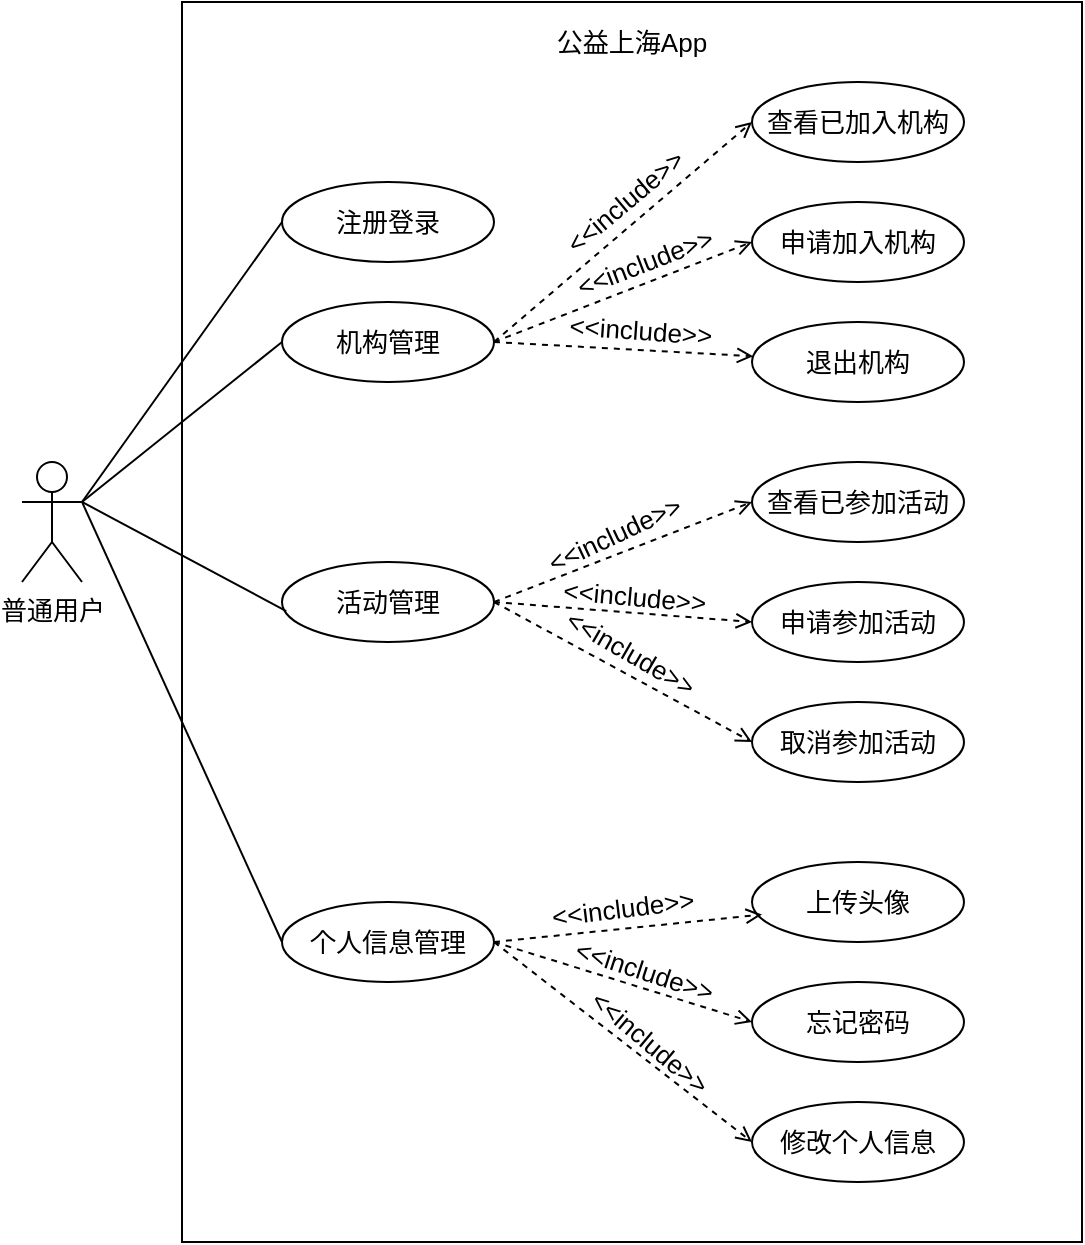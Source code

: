 <mxfile version="24.4.9" type="github">
  <diagram name="第 1 页" id="QIkSNU2lJWrrcMK7OgB3">
    <mxGraphModel dx="683" dy="351" grid="1" gridSize="10" guides="1" tooltips="1" connect="1" arrows="1" fold="1" page="1" pageScale="1" pageWidth="827" pageHeight="1169" math="0" shadow="0">
      <root>
        <mxCell id="0" />
        <mxCell id="1" parent="0" />
        <mxCell id="RuP5DusUmNIFuySBbjsR-49" style="edgeStyle=none;rounded=0;orthogonalLoop=1;jettySize=auto;html=1;exitX=1;exitY=0.333;exitDx=0;exitDy=0;exitPerimeter=0;entryX=0;entryY=0.5;entryDx=0;entryDy=0;endArrow=none;endFill=0;fontSize=13;labelBackgroundColor=none;" parent="1" source="RuP5DusUmNIFuySBbjsR-52" target="RuP5DusUmNIFuySBbjsR-54" edge="1">
          <mxGeometry relative="1" as="geometry" />
        </mxCell>
        <mxCell id="RuP5DusUmNIFuySBbjsR-50" style="edgeStyle=none;rounded=0;orthogonalLoop=1;jettySize=auto;html=1;exitX=1;exitY=0.333;exitDx=0;exitDy=0;exitPerimeter=0;entryX=0;entryY=0.5;entryDx=0;entryDy=0;endArrow=none;endFill=0;fontSize=13;labelBackgroundColor=none;" parent="1" source="RuP5DusUmNIFuySBbjsR-52" target="RuP5DusUmNIFuySBbjsR-61" edge="1">
          <mxGeometry relative="1" as="geometry" />
        </mxCell>
        <mxCell id="RuP5DusUmNIFuySBbjsR-51" style="edgeStyle=none;rounded=0;orthogonalLoop=1;jettySize=auto;html=1;exitX=1;exitY=0.333;exitDx=0;exitDy=0;exitPerimeter=0;entryX=0;entryY=0.5;entryDx=0;entryDy=0;endArrow=none;endFill=0;fontSize=13;labelBackgroundColor=none;" parent="1" source="RuP5DusUmNIFuySBbjsR-52" target="RuP5DusUmNIFuySBbjsR-73" edge="1">
          <mxGeometry relative="1" as="geometry" />
        </mxCell>
        <mxCell id="RuP5DusUmNIFuySBbjsR-52" value="普通用户" style="shape=umlActor;verticalLabelPosition=bottom;verticalAlign=top;html=1;outlineConnect=0;fontSize=13;labelBackgroundColor=none;" parent="1" vertex="1">
          <mxGeometry x="170" y="230" width="30" height="60" as="geometry" />
        </mxCell>
        <mxCell id="RuP5DusUmNIFuySBbjsR-53" value="" style="rounded=0;whiteSpace=wrap;html=1;gradientColor=none;fillColor=none;fontSize=13;labelBackgroundColor=none;" parent="1" vertex="1">
          <mxGeometry x="250" width="450" height="620" as="geometry" />
        </mxCell>
        <mxCell id="RuP5DusUmNIFuySBbjsR-54" value="注册登录" style="ellipse;whiteSpace=wrap;html=1;fontSize=13;labelBackgroundColor=none;" parent="1" vertex="1">
          <mxGeometry x="300" y="90" width="106" height="40" as="geometry" />
        </mxCell>
        <mxCell id="RuP5DusUmNIFuySBbjsR-55" style="edgeStyle=none;rounded=0;orthogonalLoop=1;jettySize=auto;html=1;exitX=1;exitY=0.5;exitDx=0;exitDy=0;entryX=0;entryY=0.5;entryDx=0;entryDy=0;endArrow=open;endFill=0;dashed=1;fontSize=13;labelBackgroundColor=none;" parent="1" source="RuP5DusUmNIFuySBbjsR-61" target="RuP5DusUmNIFuySBbjsR-79" edge="1">
          <mxGeometry relative="1" as="geometry" />
        </mxCell>
        <mxCell id="RuP5DusUmNIFuySBbjsR-56" value="&amp;lt;&amp;lt;include&amp;gt;&amp;gt;" style="edgeLabel;html=1;align=center;verticalAlign=middle;resizable=0;points=[];rotation=-40;fontSize=13;labelBackgroundColor=none;" parent="RuP5DusUmNIFuySBbjsR-55" vertex="1" connectable="0">
          <mxGeometry x="0.01" y="1" relative="1" as="geometry">
            <mxPoint y="-14" as="offset" />
          </mxGeometry>
        </mxCell>
        <mxCell id="RuP5DusUmNIFuySBbjsR-57" style="edgeStyle=none;rounded=0;orthogonalLoop=1;jettySize=auto;html=1;exitX=1;exitY=0.5;exitDx=0;exitDy=0;entryX=0;entryY=0.5;entryDx=0;entryDy=0;endArrow=open;endFill=0;dashed=1;fontSize=13;labelBackgroundColor=none;" parent="1" source="RuP5DusUmNIFuySBbjsR-61" target="RuP5DusUmNIFuySBbjsR-75" edge="1">
          <mxGeometry relative="1" as="geometry" />
        </mxCell>
        <mxCell id="RuP5DusUmNIFuySBbjsR-58" value="&amp;lt;&amp;lt;include&amp;gt;&amp;gt;" style="edgeLabel;html=1;align=center;verticalAlign=middle;resizable=0;points=[];rotation=339;fontSize=13;labelBackgroundColor=none;" parent="RuP5DusUmNIFuySBbjsR-57" vertex="1" connectable="0">
          <mxGeometry x="0.119" y="-2" relative="1" as="geometry">
            <mxPoint x="2" y="-14" as="offset" />
          </mxGeometry>
        </mxCell>
        <mxCell id="RuP5DusUmNIFuySBbjsR-59" style="edgeStyle=none;rounded=0;orthogonalLoop=1;jettySize=auto;html=1;exitX=1;exitY=0.5;exitDx=0;exitDy=0;endArrow=open;endFill=0;dashed=1;fontSize=13;labelBackgroundColor=none;" parent="1" source="RuP5DusUmNIFuySBbjsR-61" target="RuP5DusUmNIFuySBbjsR-76" edge="1">
          <mxGeometry relative="1" as="geometry" />
        </mxCell>
        <mxCell id="RuP5DusUmNIFuySBbjsR-60" value="&amp;lt;&amp;lt;include&amp;gt;&amp;gt;" style="edgeLabel;html=1;align=center;verticalAlign=middle;resizable=0;points=[];rotation=4;fontSize=13;labelBackgroundColor=none;" parent="RuP5DusUmNIFuySBbjsR-59" vertex="1" connectable="0">
          <mxGeometry relative="1" as="geometry">
            <mxPoint x="8" y="-10" as="offset" />
          </mxGeometry>
        </mxCell>
        <mxCell id="RuP5DusUmNIFuySBbjsR-61" value="机构管理" style="ellipse;whiteSpace=wrap;html=1;fontSize=13;labelBackgroundColor=none;" parent="1" vertex="1">
          <mxGeometry x="300" y="150" width="106" height="40" as="geometry" />
        </mxCell>
        <mxCell id="RuP5DusUmNIFuySBbjsR-62" style="edgeStyle=none;rounded=0;orthogonalLoop=1;jettySize=auto;html=1;exitX=1;exitY=0.5;exitDx=0;exitDy=0;entryX=0;entryY=0.5;entryDx=0;entryDy=0;endArrow=open;endFill=0;dashed=1;fontSize=13;labelBackgroundColor=none;" parent="1" source="RuP5DusUmNIFuySBbjsR-68" target="RuP5DusUmNIFuySBbjsR-80" edge="1">
          <mxGeometry relative="1" as="geometry" />
        </mxCell>
        <mxCell id="RuP5DusUmNIFuySBbjsR-63" value="&amp;lt;&amp;lt;include&amp;gt;&amp;gt;" style="edgeLabel;html=1;align=center;verticalAlign=middle;resizable=0;points=[];rotation=-25;fontSize=13;labelBackgroundColor=none;" parent="RuP5DusUmNIFuySBbjsR-62" vertex="1" connectable="0">
          <mxGeometry x="-0.018" y="10" relative="1" as="geometry">
            <mxPoint as="offset" />
          </mxGeometry>
        </mxCell>
        <mxCell id="RuP5DusUmNIFuySBbjsR-64" style="edgeStyle=none;rounded=0;orthogonalLoop=1;jettySize=auto;html=1;exitX=1;exitY=0.5;exitDx=0;exitDy=0;entryX=0;entryY=0.5;entryDx=0;entryDy=0;endArrow=open;endFill=0;dashed=1;fontSize=13;labelBackgroundColor=none;" parent="1" source="RuP5DusUmNIFuySBbjsR-68" target="RuP5DusUmNIFuySBbjsR-77" edge="1">
          <mxGeometry relative="1" as="geometry" />
        </mxCell>
        <mxCell id="RuP5DusUmNIFuySBbjsR-65" value="&amp;lt;&amp;lt;include&amp;gt;&amp;gt;" style="edgeLabel;html=1;align=center;verticalAlign=middle;resizable=0;points=[];fontSize=13;labelBackgroundColor=none;rotation=5;" parent="RuP5DusUmNIFuySBbjsR-64" vertex="1" connectable="0">
          <mxGeometry x="0.07" y="9" relative="1" as="geometry">
            <mxPoint as="offset" />
          </mxGeometry>
        </mxCell>
        <mxCell id="RuP5DusUmNIFuySBbjsR-66" style="edgeStyle=none;rounded=0;orthogonalLoop=1;jettySize=auto;html=1;exitX=1;exitY=0.5;exitDx=0;exitDy=0;entryX=0;entryY=0.5;entryDx=0;entryDy=0;endArrow=open;endFill=0;dashed=1;fontSize=13;labelBackgroundColor=none;" parent="1" source="RuP5DusUmNIFuySBbjsR-68" target="RuP5DusUmNIFuySBbjsR-78" edge="1">
          <mxGeometry relative="1" as="geometry" />
        </mxCell>
        <mxCell id="RuP5DusUmNIFuySBbjsR-67" value="&amp;lt;&amp;lt;include&amp;gt;&amp;gt;" style="edgeLabel;html=1;align=center;verticalAlign=middle;resizable=0;points=[];rotation=30;fontSize=13;labelBackgroundColor=none;" parent="RuP5DusUmNIFuySBbjsR-66" vertex="1" connectable="0">
          <mxGeometry y="7" relative="1" as="geometry">
            <mxPoint y="-4" as="offset" />
          </mxGeometry>
        </mxCell>
        <mxCell id="RuP5DusUmNIFuySBbjsR-68" value="活动管理" style="ellipse;whiteSpace=wrap;html=1;fontSize=13;labelBackgroundColor=none;" parent="1" vertex="1">
          <mxGeometry x="300" y="280" width="106" height="40" as="geometry" />
        </mxCell>
        <mxCell id="RuP5DusUmNIFuySBbjsR-69" style="edgeStyle=none;rounded=0;orthogonalLoop=1;jettySize=auto;html=1;exitX=1;exitY=0.5;exitDx=0;exitDy=0;entryX=0;entryY=0.5;entryDx=0;entryDy=0;endArrow=open;endFill=0;dashed=1;fontSize=13;labelBackgroundColor=none;" parent="1" source="RuP5DusUmNIFuySBbjsR-73" target="RuP5DusUmNIFuySBbjsR-82" edge="1">
          <mxGeometry relative="1" as="geometry" />
        </mxCell>
        <mxCell id="RuP5DusUmNIFuySBbjsR-70" value="&amp;lt;&amp;lt;include&amp;gt;&amp;gt;" style="edgeLabel;html=1;align=center;verticalAlign=middle;resizable=0;points=[];rotation=18;fontSize=13;labelBackgroundColor=none;" parent="RuP5DusUmNIFuySBbjsR-69" vertex="1" connectable="0">
          <mxGeometry x="0.12" y="9" relative="1" as="geometry">
            <mxPoint as="offset" />
          </mxGeometry>
        </mxCell>
        <mxCell id="RuP5DusUmNIFuySBbjsR-71" style="edgeStyle=none;rounded=0;orthogonalLoop=1;jettySize=auto;html=1;exitX=1;exitY=0.5;exitDx=0;exitDy=0;entryX=0;entryY=0.5;entryDx=0;entryDy=0;endArrow=open;endFill=0;dashed=1;fontSize=13;labelBackgroundColor=none;" parent="1" source="RuP5DusUmNIFuySBbjsR-73" target="RuP5DusUmNIFuySBbjsR-83" edge="1">
          <mxGeometry relative="1" as="geometry" />
        </mxCell>
        <mxCell id="RuP5DusUmNIFuySBbjsR-72" value="&amp;lt;&amp;lt;include&amp;gt;&amp;gt;" style="edgeLabel;html=1;align=center;verticalAlign=middle;resizable=0;points=[];rotation=40;fontSize=13;labelBackgroundColor=none;" parent="RuP5DusUmNIFuySBbjsR-71" vertex="1" connectable="0">
          <mxGeometry x="0.13" y="9" relative="1" as="geometry">
            <mxPoint as="offset" />
          </mxGeometry>
        </mxCell>
        <mxCell id="RuP5DusUmNIFuySBbjsR-73" value="个人信息管理" style="ellipse;whiteSpace=wrap;html=1;fontSize=13;labelBackgroundColor=none;" parent="1" vertex="1">
          <mxGeometry x="300" y="450" width="106" height="40" as="geometry" />
        </mxCell>
        <mxCell id="RuP5DusUmNIFuySBbjsR-74" style="edgeStyle=none;rounded=0;orthogonalLoop=1;jettySize=auto;html=1;exitX=1;exitY=0.333;exitDx=0;exitDy=0;exitPerimeter=0;entryX=0.02;entryY=0.614;entryDx=0;entryDy=0;entryPerimeter=0;endArrow=none;endFill=0;fontSize=13;labelBackgroundColor=none;" parent="1" source="RuP5DusUmNIFuySBbjsR-52" target="RuP5DusUmNIFuySBbjsR-68" edge="1">
          <mxGeometry relative="1" as="geometry" />
        </mxCell>
        <mxCell id="RuP5DusUmNIFuySBbjsR-75" value="申请加入机构" style="ellipse;whiteSpace=wrap;html=1;fontSize=13;labelBackgroundColor=none;" parent="1" vertex="1">
          <mxGeometry x="535" y="100" width="106" height="40" as="geometry" />
        </mxCell>
        <mxCell id="RuP5DusUmNIFuySBbjsR-76" value="退出机构" style="ellipse;whiteSpace=wrap;html=1;fontSize=13;labelBackgroundColor=none;" parent="1" vertex="1">
          <mxGeometry x="535" y="160" width="106" height="40" as="geometry" />
        </mxCell>
        <mxCell id="RuP5DusUmNIFuySBbjsR-77" value="申请参加活动" style="ellipse;whiteSpace=wrap;html=1;fontSize=13;labelBackgroundColor=none;" parent="1" vertex="1">
          <mxGeometry x="535" y="290" width="106" height="40" as="geometry" />
        </mxCell>
        <mxCell id="RuP5DusUmNIFuySBbjsR-78" value="取消参加活动" style="ellipse;whiteSpace=wrap;html=1;fontSize=13;labelBackgroundColor=none;" parent="1" vertex="1">
          <mxGeometry x="535" y="350" width="106" height="40" as="geometry" />
        </mxCell>
        <mxCell id="RuP5DusUmNIFuySBbjsR-79" value="查看已加入机构" style="ellipse;whiteSpace=wrap;html=1;fontSize=13;labelBackgroundColor=none;" parent="1" vertex="1">
          <mxGeometry x="535" y="40" width="106" height="40" as="geometry" />
        </mxCell>
        <mxCell id="RuP5DusUmNIFuySBbjsR-80" value="查看已参加活动" style="ellipse;whiteSpace=wrap;html=1;fontSize=13;labelBackgroundColor=none;" parent="1" vertex="1">
          <mxGeometry x="535" y="230" width="106" height="40" as="geometry" />
        </mxCell>
        <mxCell id="RuP5DusUmNIFuySBbjsR-81" value="上传头像" style="ellipse;whiteSpace=wrap;html=1;fontSize=13;labelBackgroundColor=none;" parent="1" vertex="1">
          <mxGeometry x="535" y="430" width="106" height="40" as="geometry" />
        </mxCell>
        <mxCell id="RuP5DusUmNIFuySBbjsR-82" value="忘记密码" style="ellipse;whiteSpace=wrap;html=1;fontSize=13;labelBackgroundColor=none;" parent="1" vertex="1">
          <mxGeometry x="535" y="490" width="106" height="40" as="geometry" />
        </mxCell>
        <mxCell id="RuP5DusUmNIFuySBbjsR-83" value="修改个人信息" style="ellipse;whiteSpace=wrap;html=1;fontSize=13;labelBackgroundColor=none;" parent="1" vertex="1">
          <mxGeometry x="535" y="550" width="106" height="40" as="geometry" />
        </mxCell>
        <mxCell id="RuP5DusUmNIFuySBbjsR-84" style="edgeStyle=none;rounded=0;orthogonalLoop=1;jettySize=auto;html=1;exitX=1;exitY=0.5;exitDx=0;exitDy=0;entryX=0.047;entryY=0.657;entryDx=0;entryDy=0;entryPerimeter=0;endArrow=open;endFill=0;dashed=1;fontSize=13;labelBackgroundColor=none;" parent="1" source="RuP5DusUmNIFuySBbjsR-73" target="RuP5DusUmNIFuySBbjsR-81" edge="1">
          <mxGeometry relative="1" as="geometry" />
        </mxCell>
        <mxCell id="RuP5DusUmNIFuySBbjsR-85" value="&amp;lt;&amp;lt;include&amp;gt;&amp;gt;" style="edgeLabel;html=1;align=center;verticalAlign=middle;resizable=0;points=[];rotation=353;fontSize=13;labelBackgroundColor=none;" parent="RuP5DusUmNIFuySBbjsR-84" vertex="1" connectable="0">
          <mxGeometry x="-0.06" y="-1" relative="1" as="geometry">
            <mxPoint y="-12" as="offset" />
          </mxGeometry>
        </mxCell>
        <mxCell id="RuP5DusUmNIFuySBbjsR-86" value="公益上海App" style="rounded=0;whiteSpace=wrap;html=1;strokeColor=none;fillColor=none;fontSize=13;labelBackgroundColor=none;" parent="1" vertex="1">
          <mxGeometry x="415" y="10" width="120" height="20" as="geometry" />
        </mxCell>
      </root>
    </mxGraphModel>
  </diagram>
</mxfile>
